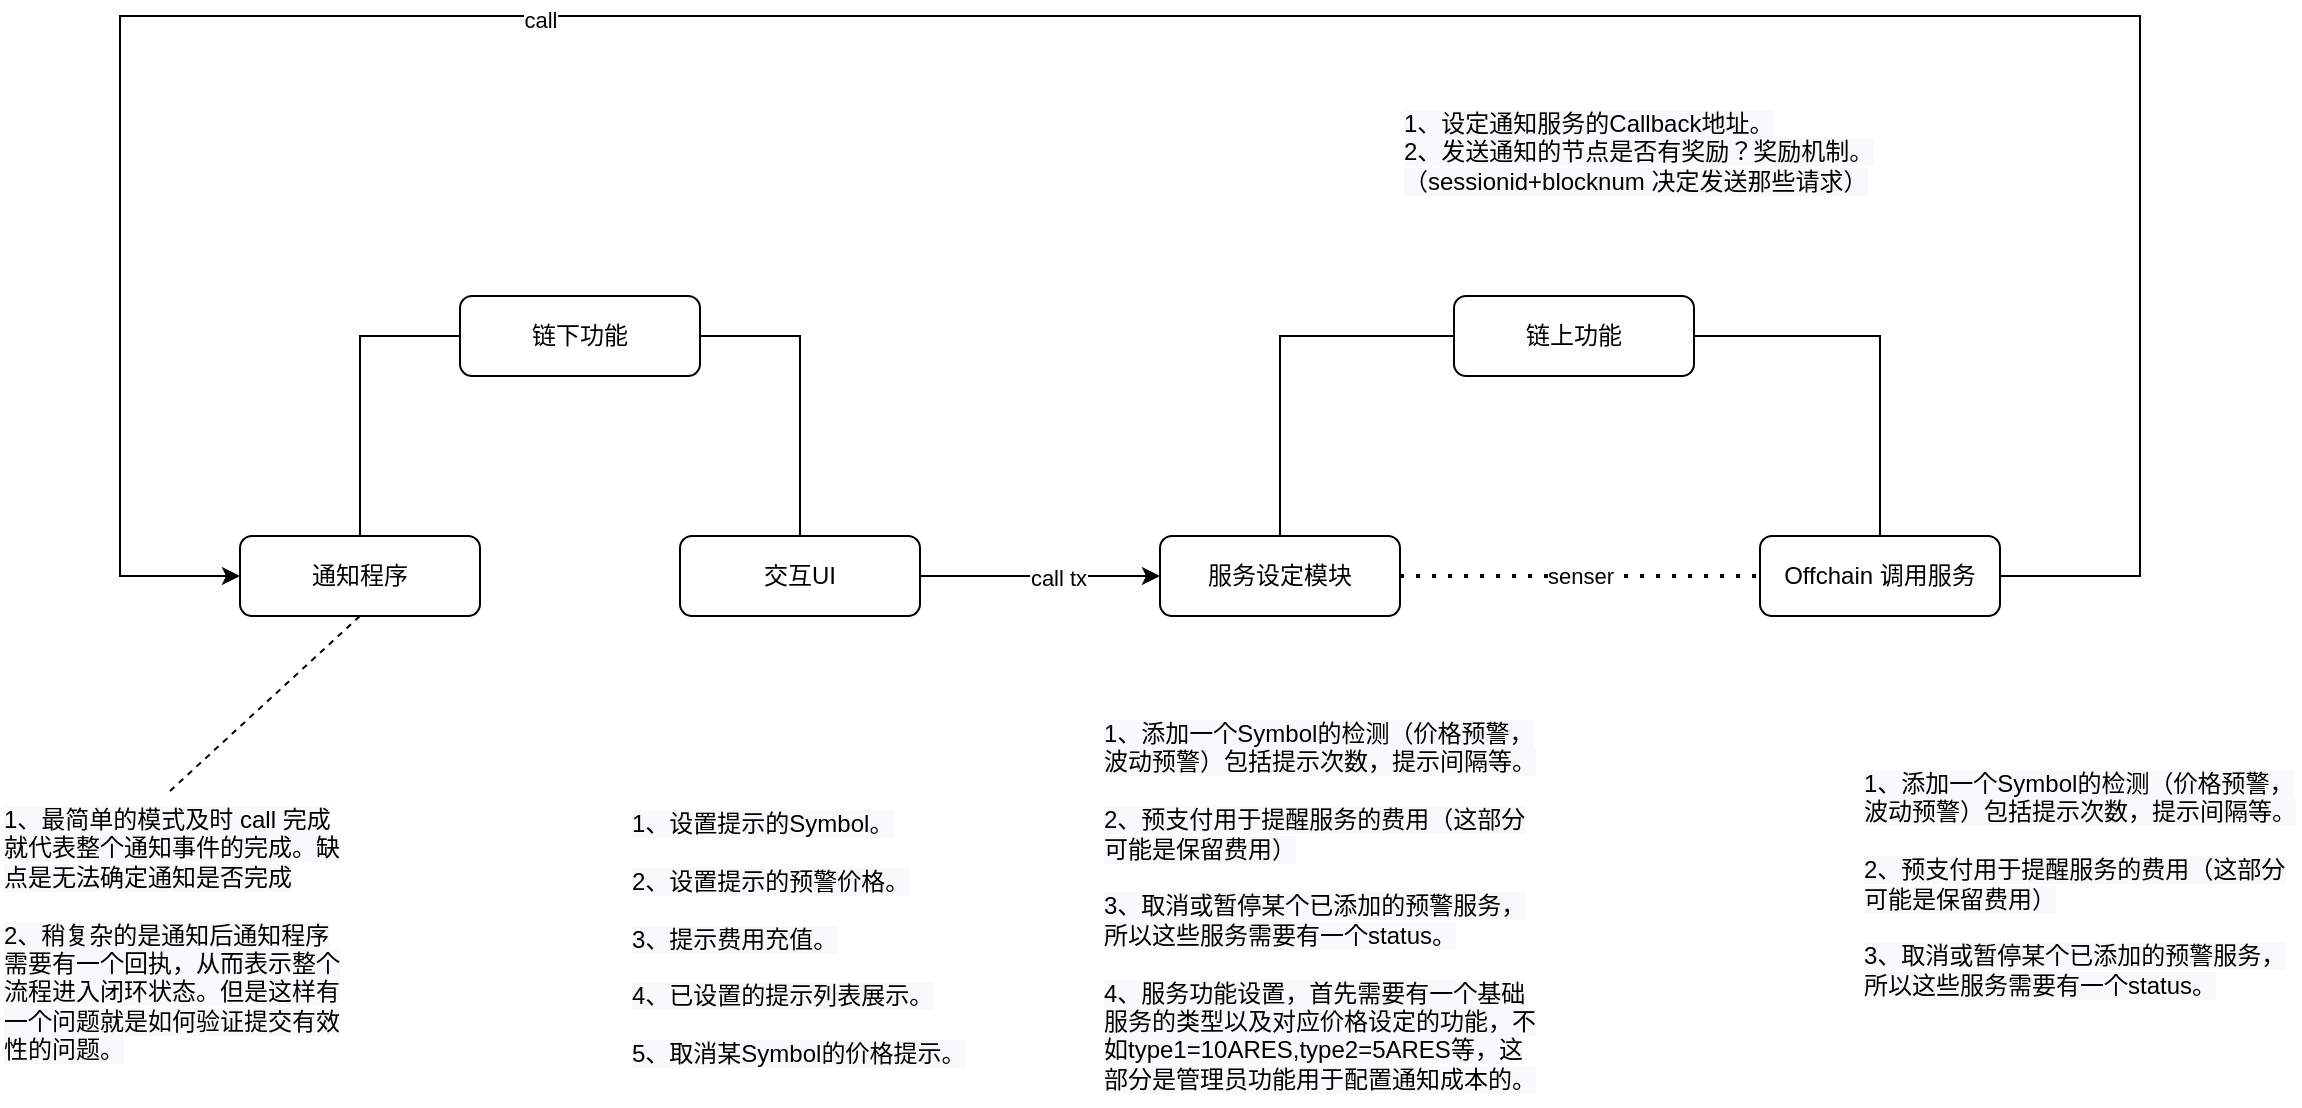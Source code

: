 <mxfile version="20.5.1" type="github" pages="2">
  <diagram id="C5RBs43oDa-KdzZeNtuy" name="功能流程">
    <mxGraphModel dx="1073" dy="712" grid="1" gridSize="10" guides="1" tooltips="1" connect="1" arrows="1" fold="1" page="1" pageScale="1" pageWidth="827" pageHeight="1169" math="0" shadow="0">
      <root>
        <mxCell id="WIyWlLk6GJQsqaUBKTNV-0" />
        <mxCell id="WIyWlLk6GJQsqaUBKTNV-1" parent="WIyWlLk6GJQsqaUBKTNV-0" />
        <mxCell id="1LQJy3dX-HsZBZiR6DC--11" style="edgeStyle=orthogonalEdgeStyle;rounded=0;orthogonalLoop=1;jettySize=auto;html=1;entryX=0.5;entryY=0;entryDx=0;entryDy=0;endArrow=none;endFill=0;" parent="WIyWlLk6GJQsqaUBKTNV-1" source="WIyWlLk6GJQsqaUBKTNV-7" target="1LQJy3dX-HsZBZiR6DC--10" edge="1">
          <mxGeometry relative="1" as="geometry">
            <mxPoint x="780" y="300" as="targetPoint" />
            <Array as="points">
              <mxPoint x="740" y="200" />
            </Array>
          </mxGeometry>
        </mxCell>
        <mxCell id="1LQJy3dX-HsZBZiR6DC--14" style="edgeStyle=orthogonalEdgeStyle;rounded=0;orthogonalLoop=1;jettySize=auto;html=1;entryX=0.5;entryY=0;entryDx=0;entryDy=0;endArrow=none;endFill=0;" parent="WIyWlLk6GJQsqaUBKTNV-1" source="WIyWlLk6GJQsqaUBKTNV-7" target="1LQJy3dX-HsZBZiR6DC--13" edge="1">
          <mxGeometry relative="1" as="geometry">
            <Array as="points">
              <mxPoint x="1040" y="200" />
            </Array>
          </mxGeometry>
        </mxCell>
        <mxCell id="WIyWlLk6GJQsqaUBKTNV-7" value="链上功能" style="rounded=1;whiteSpace=wrap;html=1;fontSize=12;glass=0;strokeWidth=1;shadow=0;" parent="WIyWlLk6GJQsqaUBKTNV-1" vertex="1">
          <mxGeometry x="827" y="180" width="120" height="40" as="geometry" />
        </mxCell>
        <mxCell id="1LQJy3dX-HsZBZiR6DC--4" style="rounded=0;orthogonalLoop=1;jettySize=auto;html=1;entryX=0.5;entryY=0;entryDx=0;entryDy=0;exitX=0;exitY=0.5;exitDx=0;exitDy=0;edgeStyle=orthogonalEdgeStyle;endArrow=none;endFill=0;" parent="WIyWlLk6GJQsqaUBKTNV-1" source="1LQJy3dX-HsZBZiR6DC--0" target="1LQJy3dX-HsZBZiR6DC--2" edge="1">
          <mxGeometry relative="1" as="geometry" />
        </mxCell>
        <mxCell id="1LQJy3dX-HsZBZiR6DC--5" style="rounded=0;orthogonalLoop=1;jettySize=auto;html=1;exitX=1;exitY=0.5;exitDx=0;exitDy=0;entryX=0.5;entryY=0;entryDx=0;entryDy=0;edgeStyle=orthogonalEdgeStyle;endArrow=none;endFill=0;" parent="WIyWlLk6GJQsqaUBKTNV-1" source="1LQJy3dX-HsZBZiR6DC--0" target="1LQJy3dX-HsZBZiR6DC--3" edge="1">
          <mxGeometry relative="1" as="geometry" />
        </mxCell>
        <mxCell id="1LQJy3dX-HsZBZiR6DC--0" value="链下功能" style="rounded=1;whiteSpace=wrap;html=1;fontSize=12;glass=0;strokeWidth=1;shadow=0;" parent="WIyWlLk6GJQsqaUBKTNV-1" vertex="1">
          <mxGeometry x="330" y="180" width="120" height="40" as="geometry" />
        </mxCell>
        <mxCell id="1LQJy3dX-HsZBZiR6DC--1" value="&lt;span style=&quot;color: rgb(0, 0, 0); font-family: Helvetica; font-size: 12px; font-style: normal; font-variant-ligatures: normal; font-variant-caps: normal; font-weight: 400; letter-spacing: normal; orphans: 2; text-align: center; text-indent: 0px; text-transform: none; widows: 2; word-spacing: 0px; -webkit-text-stroke-width: 0px; background-color: rgb(248, 249, 250); text-decoration-thickness: initial; text-decoration-style: initial; text-decoration-color: initial; float: none; display: inline !important;&quot;&gt;1、设置提示的Symbol。&lt;br&gt;&lt;br&gt;2、设置提示的预警价格。&lt;br&gt;&lt;br&gt;3、提示费用充值。&lt;br&gt;&lt;br&gt;4、已设置的提示列表展示。&lt;br&gt;&lt;br&gt;5、取消某Symbol的价格提示。&lt;br&gt;&lt;/span&gt;" style="text;whiteSpace=wrap;html=1;" parent="WIyWlLk6GJQsqaUBKTNV-1" vertex="1">
          <mxGeometry x="414" y="430" width="186" height="155" as="geometry" />
        </mxCell>
        <mxCell id="1LQJy3dX-HsZBZiR6DC--2" value="通知程序" style="rounded=1;whiteSpace=wrap;html=1;fontSize=12;glass=0;strokeWidth=1;shadow=0;" parent="WIyWlLk6GJQsqaUBKTNV-1" vertex="1">
          <mxGeometry x="220" y="300" width="120" height="40" as="geometry" />
        </mxCell>
        <mxCell id="1LQJy3dX-HsZBZiR6DC--12" style="edgeStyle=orthogonalEdgeStyle;rounded=0;orthogonalLoop=1;jettySize=auto;html=1;entryX=0;entryY=0.5;entryDx=0;entryDy=0;" parent="WIyWlLk6GJQsqaUBKTNV-1" source="1LQJy3dX-HsZBZiR6DC--3" target="1LQJy3dX-HsZBZiR6DC--10" edge="1">
          <mxGeometry relative="1" as="geometry" />
        </mxCell>
        <mxCell id="e-klPBfLYcVCoZlLpAP0-0" value="call tx" style="edgeLabel;html=1;align=center;verticalAlign=middle;resizable=0;points=[];" parent="1LQJy3dX-HsZBZiR6DC--12" vertex="1" connectable="0">
          <mxGeometry x="0.15" y="-1" relative="1" as="geometry">
            <mxPoint as="offset" />
          </mxGeometry>
        </mxCell>
        <mxCell id="1LQJy3dX-HsZBZiR6DC--3" value="交互UI" style="rounded=1;whiteSpace=wrap;html=1;fontSize=12;glass=0;strokeWidth=1;shadow=0;" parent="WIyWlLk6GJQsqaUBKTNV-1" vertex="1">
          <mxGeometry x="440" y="300" width="120" height="40" as="geometry" />
        </mxCell>
        <mxCell id="1LQJy3dX-HsZBZiR6DC--7" value="&lt;span style=&quot;color: rgb(0, 0, 0); font-family: Helvetica; font-size: 12px; font-style: normal; font-variant-ligatures: normal; font-variant-caps: normal; font-weight: 400; letter-spacing: normal; orphans: 2; text-align: center; text-indent: 0px; text-transform: none; widows: 2; word-spacing: 0px; -webkit-text-stroke-width: 0px; background-color: rgb(248, 249, 250); text-decoration-thickness: initial; text-decoration-style: initial; text-decoration-color: initial; float: none; display: inline !important;&quot;&gt;1、最简单的模式及时 call 完成就代表整个通知事件的完成。缺点是无法确定通知是否完成&lt;br&gt;&lt;br&gt;2、稍复杂的是通知后通知程序需要有一个回执，从而表示整个流程进入闭环状态。但是这样有一个问题就是如何验证提交有效性的问题。&lt;br&gt;&lt;/span&gt;" style="text;whiteSpace=wrap;html=1;" parent="WIyWlLk6GJQsqaUBKTNV-1" vertex="1">
          <mxGeometry x="100" y="427.5" width="170" height="70" as="geometry" />
        </mxCell>
        <mxCell id="1LQJy3dX-HsZBZiR6DC--10" value="服务设定模块" style="rounded=1;whiteSpace=wrap;html=1;fontSize=12;glass=0;strokeWidth=1;shadow=0;" parent="WIyWlLk6GJQsqaUBKTNV-1" vertex="1">
          <mxGeometry x="680" y="300" width="120" height="40" as="geometry" />
        </mxCell>
        <mxCell id="1LQJy3dX-HsZBZiR6DC--17" style="edgeStyle=orthogonalEdgeStyle;rounded=0;orthogonalLoop=1;jettySize=auto;html=1;entryX=0;entryY=0.5;entryDx=0;entryDy=0;" parent="WIyWlLk6GJQsqaUBKTNV-1" source="1LQJy3dX-HsZBZiR6DC--13" target="1LQJy3dX-HsZBZiR6DC--2" edge="1">
          <mxGeometry relative="1" as="geometry">
            <Array as="points">
              <mxPoint x="1170" y="320" />
              <mxPoint x="1170" y="40" />
              <mxPoint x="160" y="40" />
              <mxPoint x="160" y="320" />
            </Array>
          </mxGeometry>
        </mxCell>
        <mxCell id="ThxVFjcqhPMT6P87fLsL-0" value="call" style="edgeLabel;html=1;align=center;verticalAlign=middle;resizable=0;points=[];" vertex="1" connectable="0" parent="1LQJy3dX-HsZBZiR6DC--17">
          <mxGeometry x="0.353" y="2" relative="1" as="geometry">
            <mxPoint as="offset" />
          </mxGeometry>
        </mxCell>
        <mxCell id="1LQJy3dX-HsZBZiR6DC--13" value="Offchain 调用服务" style="rounded=1;whiteSpace=wrap;html=1;fontSize=12;glass=0;strokeWidth=1;shadow=0;" parent="WIyWlLk6GJQsqaUBKTNV-1" vertex="1">
          <mxGeometry x="980" y="300" width="120" height="40" as="geometry" />
        </mxCell>
        <mxCell id="1LQJy3dX-HsZBZiR6DC--15" value="&lt;span style=&quot;color: rgb(0, 0, 0); font-family: Helvetica; font-size: 12px; font-style: normal; font-variant-ligatures: normal; font-variant-caps: normal; font-weight: 400; letter-spacing: normal; orphans: 2; text-align: center; text-indent: 0px; text-transform: none; widows: 2; word-spacing: 0px; -webkit-text-stroke-width: 0px; background-color: rgb(248, 249, 250); text-decoration-thickness: initial; text-decoration-style: initial; text-decoration-color: initial; float: none; display: inline !important;&quot;&gt;1、设定通知服务的Callback地址。&lt;br&gt;2、发送通知的节点是否有奖励？奖励机制。（sessionid+blocknum 决定发送那些请求）&lt;br&gt;&lt;/span&gt;" style="text;whiteSpace=wrap;html=1;" parent="WIyWlLk6GJQsqaUBKTNV-1" vertex="1">
          <mxGeometry x="800" y="80" width="280" height="30" as="geometry" />
        </mxCell>
        <mxCell id="e-klPBfLYcVCoZlLpAP0-2" value="senser" style="endArrow=none;dashed=1;html=1;dashPattern=1 3;strokeWidth=2;rounded=0;entryX=0;entryY=0.5;entryDx=0;entryDy=0;exitX=1;exitY=0.5;exitDx=0;exitDy=0;" parent="WIyWlLk6GJQsqaUBKTNV-1" source="1LQJy3dX-HsZBZiR6DC--10" target="1LQJy3dX-HsZBZiR6DC--13" edge="1">
          <mxGeometry width="50" height="50" relative="1" as="geometry">
            <mxPoint x="840" y="320" as="sourcePoint" />
            <mxPoint x="910" y="310" as="targetPoint" />
          </mxGeometry>
        </mxCell>
        <mxCell id="ThxVFjcqhPMT6P87fLsL-2" value="" style="endArrow=none;dashed=1;html=1;rounded=0;entryX=0.5;entryY=1;entryDx=0;entryDy=0;exitX=0.5;exitY=0;exitDx=0;exitDy=0;" edge="1" parent="WIyWlLk6GJQsqaUBKTNV-1" source="1LQJy3dX-HsZBZiR6DC--7" target="1LQJy3dX-HsZBZiR6DC--2">
          <mxGeometry width="50" height="50" relative="1" as="geometry">
            <mxPoint x="260" y="460" as="sourcePoint" />
            <mxPoint x="310" y="390" as="targetPoint" />
          </mxGeometry>
        </mxCell>
        <mxCell id="uzDhdyEQsiaP1lvy8jcc-0" value="&lt;span style=&quot;color: rgb(0, 0, 0); font-family: Helvetica; font-size: 12px; font-style: normal; font-variant-ligatures: normal; font-variant-caps: normal; font-weight: 400; letter-spacing: normal; orphans: 2; text-align: center; text-indent: 0px; text-transform: none; widows: 2; word-spacing: 0px; -webkit-text-stroke-width: 0px; background-color: rgb(248, 249, 250); text-decoration-thickness: initial; text-decoration-style: initial; text-decoration-color: initial; float: none; display: inline !important;&quot;&gt;1、添加一个Symbol的检测（价格预警，波动预警）包括提示次数，提示间隔等。&lt;br&gt;&lt;br&gt;2、预支付用于提醒服务的费用（这部分可能是保留费用）&lt;br&gt;&lt;br&gt;3、取消或暂停某个已添加的预警服务，所以这些服务需要有一个status。&lt;br&gt;&lt;br&gt;4、服务功能设置，首先需要有一个基础服务的类型以及对应价格设定的功能，不如type1=10ARES,type2=5ARES等，这部分是管理员功能用于配置通知成本的。&lt;br&gt;&lt;/span&gt;" style="text;whiteSpace=wrap;html=1;" vertex="1" parent="WIyWlLk6GJQsqaUBKTNV-1">
          <mxGeometry x="650" y="385" width="220" height="195" as="geometry" />
        </mxCell>
        <mxCell id="uzDhdyEQsiaP1lvy8jcc-1" value="&lt;span style=&quot;color: rgb(0, 0, 0); font-family: Helvetica; font-size: 12px; font-style: normal; font-variant-ligatures: normal; font-variant-caps: normal; font-weight: 400; letter-spacing: normal; orphans: 2; text-align: center; text-indent: 0px; text-transform: none; widows: 2; word-spacing: 0px; -webkit-text-stroke-width: 0px; background-color: rgb(248, 249, 250); text-decoration-thickness: initial; text-decoration-style: initial; text-decoration-color: initial; float: none; display: inline !important;&quot;&gt;1、添加一个Symbol的检测（价格预警，波动预警）包括提示次数，提示间隔等。&lt;br&gt;&lt;br&gt;2、预支付用于提醒服务的费用（这部分可能是保留费用）&lt;br&gt;&lt;br&gt;3、取消或暂停某个已添加的预警服务，所以这些服务需要有一个status。&lt;br&gt;&lt;/span&gt;" style="text;whiteSpace=wrap;html=1;" vertex="1" parent="WIyWlLk6GJQsqaUBKTNV-1">
          <mxGeometry x="1030" y="410" width="220" height="135" as="geometry" />
        </mxCell>
      </root>
    </mxGraphModel>
  </diagram>
  <diagram id="-mODm4do_svNWM4j6q6F" name="扫快程序算法">
    <mxGraphModel dx="1073" dy="712" grid="1" gridSize="10" guides="1" tooltips="1" connect="1" arrows="1" fold="1" page="1" pageScale="1" pageWidth="827" pageHeight="1169" math="0" shadow="0">
      <root>
        <mxCell id="0" />
        <mxCell id="1" parent="0" />
        <mxCell id="Dikudca8PNc4jADNO9I8-1" value="Node1&lt;br&gt;session=0" style="rounded=0;whiteSpace=wrap;html=1;" parent="1" vertex="1">
          <mxGeometry x="40" y="435.25" width="80" height="40" as="geometry" />
        </mxCell>
        <mxCell id="Dikudca8PNc4jADNO9I8-2" value="Node1&lt;br&gt;session=1" style="rounded=0;whiteSpace=wrap;html=1;" parent="1" vertex="1">
          <mxGeometry x="40" y="485.25" width="80" height="40" as="geometry" />
        </mxCell>
        <mxCell id="Dikudca8PNc4jADNO9I8-3" value="Node1&lt;br&gt;session=2" style="rounded=0;whiteSpace=wrap;html=1;" parent="1" vertex="1">
          <mxGeometry x="40" y="535.25" width="80" height="40" as="geometry" />
        </mxCell>
        <mxCell id="Dikudca8PNc4jADNO9I8-4" value="Node1&lt;br&gt;session=3" style="rounded=0;whiteSpace=wrap;html=1;" parent="1" vertex="1">
          <mxGeometry x="40" y="585.25" width="80" height="40" as="geometry" />
        </mxCell>
        <mxCell id="Dikudca8PNc4jADNO9I8-5" value="block=1&lt;br&gt;mission=10&lt;br&gt;10/4+1=3 [expand 0,1,2]" style="shape=parallelogram;perimeter=parallelogramPerimeter;whiteSpace=wrap;html=1;fixedSize=1;" parent="1" vertex="1">
          <mxGeometry x="250" y="280" width="170" height="50" as="geometry" />
        </mxCell>
        <mxCell id="Dikudca8PNc4jADNO9I8-6" value="0" style="ellipse;whiteSpace=wrap;html=1;aspect=fixed;" parent="1" vertex="1">
          <mxGeometry x="303.75" y="370" width="32.5" height="32.5" as="geometry" />
        </mxCell>
        <mxCell id="Dikudca8PNc4jADNO9I8-7" value="" style="endArrow=none;dashed=1;html=1;dashPattern=1 3;strokeWidth=2;rounded=0;exitX=1;exitY=0.5;exitDx=0;exitDy=0;entryX=0;entryY=0.5;entryDx=0;entryDy=0;" parent="1" source="Dikudca8PNc4jADNO9I8-1" target="Dikudca8PNc4jADNO9I8-9" edge="1">
          <mxGeometry width="50" height="50" relative="1" as="geometry">
            <mxPoint x="160" y="396.25" as="sourcePoint" />
            <mxPoint x="230" y="396.25" as="targetPoint" />
          </mxGeometry>
        </mxCell>
        <mxCell id="Dikudca8PNc4jADNO9I8-8" value="(s0+b1+(e0*4))%10=1" style="edgeLabel;html=1;align=center;verticalAlign=middle;resizable=0;points=[];" parent="Dikudca8PNc4jADNO9I8-7" vertex="1" connectable="0">
          <mxGeometry x="-0.077" y="-1" relative="1" as="geometry">
            <mxPoint as="offset" />
          </mxGeometry>
        </mxCell>
        <mxCell id="Dikudca8PNc4jADNO9I8-9" value="1" style="ellipse;whiteSpace=wrap;html=1;aspect=fixed;" parent="1" vertex="1">
          <mxGeometry x="303.75" y="406.25" width="32.5" height="32.5" as="geometry" />
        </mxCell>
        <mxCell id="Dikudca8PNc4jADNO9I8-10" value="2" style="ellipse;whiteSpace=wrap;html=1;aspect=fixed;" parent="1" vertex="1">
          <mxGeometry x="303.75" y="438.75" width="32.5" height="32.5" as="geometry" />
        </mxCell>
        <mxCell id="Dikudca8PNc4jADNO9I8-11" value="3" style="ellipse;whiteSpace=wrap;html=1;aspect=fixed;" parent="1" vertex="1">
          <mxGeometry x="303.75" y="471.25" width="32.5" height="32.5" as="geometry" />
        </mxCell>
        <mxCell id="Dikudca8PNc4jADNO9I8-12" value="4" style="ellipse;whiteSpace=wrap;html=1;aspect=fixed;" parent="1" vertex="1">
          <mxGeometry x="303.75" y="503.75" width="32.5" height="32.5" as="geometry" />
        </mxCell>
        <mxCell id="Dikudca8PNc4jADNO9I8-13" value="5" style="ellipse;whiteSpace=wrap;html=1;aspect=fixed;" parent="1" vertex="1">
          <mxGeometry x="303.75" y="536.25" width="32.5" height="32.5" as="geometry" />
        </mxCell>
        <mxCell id="Dikudca8PNc4jADNO9I8-14" value="6" style="ellipse;whiteSpace=wrap;html=1;aspect=fixed;" parent="1" vertex="1">
          <mxGeometry x="303.75" y="568.75" width="32.5" height="32.5" as="geometry" />
        </mxCell>
        <mxCell id="Dikudca8PNc4jADNO9I8-15" value="7" style="ellipse;whiteSpace=wrap;html=1;aspect=fixed;" parent="1" vertex="1">
          <mxGeometry x="303.75" y="606.25" width="32.5" height="32.5" as="geometry" />
        </mxCell>
        <mxCell id="Dikudca8PNc4jADNO9I8-16" value="8" style="ellipse;whiteSpace=wrap;html=1;aspect=fixed;" parent="1" vertex="1">
          <mxGeometry x="303.75" y="638.75" width="32.5" height="32.5" as="geometry" />
        </mxCell>
        <mxCell id="Dikudca8PNc4jADNO9I8-17" value="9" style="ellipse;whiteSpace=wrap;html=1;aspect=fixed;" parent="1" vertex="1">
          <mxGeometry x="303.75" y="671.25" width="32.5" height="32.5" as="geometry" />
        </mxCell>
        <mxCell id="Dikudca8PNc4jADNO9I8-18" value="" style="endArrow=none;dashed=1;html=1;dashPattern=1 3;strokeWidth=2;rounded=0;exitX=1;exitY=0.5;exitDx=0;exitDy=0;entryX=0;entryY=0.5;entryDx=0;entryDy=0;" parent="1" source="Dikudca8PNc4jADNO9I8-2" target="Dikudca8PNc4jADNO9I8-10" edge="1">
          <mxGeometry width="50" height="50" relative="1" as="geometry">
            <mxPoint x="138.13" y="466.25" as="sourcePoint" />
            <mxPoint x="321.88" y="466.25" as="targetPoint" />
          </mxGeometry>
        </mxCell>
        <mxCell id="Dikudca8PNc4jADNO9I8-19" value="" style="endArrow=none;dashed=1;html=1;dashPattern=1 3;strokeWidth=2;rounded=0;exitX=1;exitY=0.5;exitDx=0;exitDy=0;entryX=0;entryY=0.5;entryDx=0;entryDy=0;" parent="1" source="Dikudca8PNc4jADNO9I8-3" target="Dikudca8PNc4jADNO9I8-11" edge="1">
          <mxGeometry width="50" height="50" relative="1" as="geometry">
            <mxPoint x="130" y="505" as="sourcePoint" />
            <mxPoint x="313.75" y="465" as="targetPoint" />
          </mxGeometry>
        </mxCell>
        <mxCell id="Dikudca8PNc4jADNO9I8-20" value="" style="endArrow=none;dashed=1;html=1;dashPattern=1 3;strokeWidth=2;rounded=0;exitX=1;exitY=0.5;exitDx=0;exitDy=0;entryX=0;entryY=0.5;entryDx=0;entryDy=0;" parent="1" source="Dikudca8PNc4jADNO9I8-4" target="Dikudca8PNc4jADNO9I8-12" edge="1">
          <mxGeometry width="50" height="50" relative="1" as="geometry">
            <mxPoint x="130" y="555" as="sourcePoint" />
            <mxPoint x="313.75" y="497.5" as="targetPoint" />
          </mxGeometry>
        </mxCell>
        <mxCell id="Dikudca8PNc4jADNO9I8-21" value="" style="endArrow=none;dashed=1;html=1;dashPattern=1 3;strokeWidth=2;rounded=0;exitX=1;exitY=0.5;exitDx=0;exitDy=0;entryX=0;entryY=0.5;entryDx=0;entryDy=0;" parent="1" source="Dikudca8PNc4jADNO9I8-1" target="Dikudca8PNc4jADNO9I8-13" edge="1">
          <mxGeometry width="50" height="50" relative="1" as="geometry">
            <mxPoint x="420" y="508" as="sourcePoint" />
            <mxPoint x="603.75" y="475.25" as="targetPoint" />
          </mxGeometry>
        </mxCell>
        <mxCell id="Dikudca8PNc4jADNO9I8-22" value="(s0+b1+(e1*4))%10=5" style="edgeLabel;html=1;align=center;verticalAlign=middle;resizable=0;points=[];" parent="Dikudca8PNc4jADNO9I8-21" vertex="1" connectable="0">
          <mxGeometry x="-0.077" y="-1" relative="1" as="geometry">
            <mxPoint as="offset" />
          </mxGeometry>
        </mxCell>
        <mxCell id="Dikudca8PNc4jADNO9I8-23" value="" style="endArrow=none;dashed=1;html=1;dashPattern=1 3;strokeWidth=2;rounded=0;exitX=1;exitY=0.5;exitDx=0;exitDy=0;entryX=-0.115;entryY=0.277;entryDx=0;entryDy=0;entryPerimeter=0;" parent="1" source="Dikudca8PNc4jADNO9I8-1" target="Dikudca8PNc4jADNO9I8-17" edge="1">
          <mxGeometry width="50" height="50" relative="1" as="geometry">
            <mxPoint x="130" y="465.25" as="sourcePoint" />
            <mxPoint x="270" y="676.25" as="targetPoint" />
          </mxGeometry>
        </mxCell>
        <mxCell id="Dikudca8PNc4jADNO9I8-24" value="(s0+b1+(e2*4))%10=9" style="edgeLabel;html=1;align=center;verticalAlign=middle;resizable=0;points=[];" parent="Dikudca8PNc4jADNO9I8-23" vertex="1" connectable="0">
          <mxGeometry x="-0.077" y="-1" relative="1" as="geometry">
            <mxPoint as="offset" />
          </mxGeometry>
        </mxCell>
        <mxCell id="Dikudca8PNc4jADNO9I8-25" value="" style="endArrow=none;dashed=1;html=1;dashPattern=1 3;strokeWidth=2;rounded=0;exitX=1;exitY=0.5;exitDx=0;exitDy=0;entryX=0;entryY=0.5;entryDx=0;entryDy=0;" parent="1" source="Dikudca8PNc4jADNO9I8-2" target="Dikudca8PNc4jADNO9I8-14" edge="1">
          <mxGeometry width="50" height="50" relative="1" as="geometry">
            <mxPoint x="130" y="515.25" as="sourcePoint" />
            <mxPoint x="313.75" y="465" as="targetPoint" />
          </mxGeometry>
        </mxCell>
        <mxCell id="Dikudca8PNc4jADNO9I8-26" value="" style="endArrow=none;dashed=1;html=1;dashPattern=1 3;strokeWidth=2;rounded=0;exitX=1;exitY=0.5;exitDx=0;exitDy=0;entryX=0;entryY=0.5;entryDx=0;entryDy=0;" parent="1" source="Dikudca8PNc4jADNO9I8-2" target="Dikudca8PNc4jADNO9I8-6" edge="1">
          <mxGeometry width="50" height="50" relative="1" as="geometry">
            <mxPoint x="140" y="536.25" as="sourcePoint" />
            <mxPoint x="300" y="726.25" as="targetPoint" />
          </mxGeometry>
        </mxCell>
        <mxCell id="Dikudca8PNc4jADNO9I8-27" value="block=2&lt;br&gt;mission=10&lt;br&gt;10/4+1=3 [expand 0,1,2]" style="shape=parallelogram;perimeter=parallelogramPerimeter;whiteSpace=wrap;html=1;fixedSize=1;" parent="1" vertex="1">
          <mxGeometry x="675" y="280" width="170" height="50" as="geometry" />
        </mxCell>
        <mxCell id="Dikudca8PNc4jADNO9I8-28" value="Node1&lt;br&gt;session=0" style="rounded=0;whiteSpace=wrap;html=1;" parent="1" vertex="1">
          <mxGeometry x="480" y="435.25" width="80" height="40" as="geometry" />
        </mxCell>
        <mxCell id="Dikudca8PNc4jADNO9I8-29" value="Node1&lt;br&gt;session=1" style="rounded=0;whiteSpace=wrap;html=1;" parent="1" vertex="1">
          <mxGeometry x="480" y="485.25" width="80" height="40" as="geometry" />
        </mxCell>
        <mxCell id="Dikudca8PNc4jADNO9I8-30" value="Node1&lt;br&gt;session=2" style="rounded=0;whiteSpace=wrap;html=1;" parent="1" vertex="1">
          <mxGeometry x="480" y="535.25" width="80" height="40" as="geometry" />
        </mxCell>
        <mxCell id="Dikudca8PNc4jADNO9I8-31" value="Node1&lt;br&gt;session=3" style="rounded=0;whiteSpace=wrap;html=1;" parent="1" vertex="1">
          <mxGeometry x="480" y="585.25" width="80" height="40" as="geometry" />
        </mxCell>
        <mxCell id="Dikudca8PNc4jADNO9I8-32" value="0" style="ellipse;whiteSpace=wrap;html=1;aspect=fixed;" parent="1" vertex="1">
          <mxGeometry x="743.75" y="370" width="32.5" height="32.5" as="geometry" />
        </mxCell>
        <mxCell id="Dikudca8PNc4jADNO9I8-33" value="" style="endArrow=none;dashed=1;html=1;dashPattern=1 3;strokeWidth=2;rounded=0;exitX=1;exitY=0.5;exitDx=0;exitDy=0;entryX=0;entryY=0.5;entryDx=0;entryDy=0;" parent="1" source="Dikudca8PNc4jADNO9I8-28" target="Dikudca8PNc4jADNO9I8-36" edge="1">
          <mxGeometry width="50" height="50" relative="1" as="geometry">
            <mxPoint x="600" y="396.25" as="sourcePoint" />
            <mxPoint x="670" y="396.25" as="targetPoint" />
          </mxGeometry>
        </mxCell>
        <mxCell id="Dikudca8PNc4jADNO9I8-34" value="(s0+b2+(e0*4))%10=1" style="edgeLabel;html=1;align=center;verticalAlign=middle;resizable=0;points=[];" parent="Dikudca8PNc4jADNO9I8-33" vertex="1" connectable="0">
          <mxGeometry x="-0.077" y="-1" relative="1" as="geometry">
            <mxPoint as="offset" />
          </mxGeometry>
        </mxCell>
        <mxCell id="Dikudca8PNc4jADNO9I8-35" value="1" style="ellipse;whiteSpace=wrap;html=1;aspect=fixed;" parent="1" vertex="1">
          <mxGeometry x="743.75" y="406.25" width="32.5" height="32.5" as="geometry" />
        </mxCell>
        <mxCell id="Dikudca8PNc4jADNO9I8-36" value="2" style="ellipse;whiteSpace=wrap;html=1;aspect=fixed;" parent="1" vertex="1">
          <mxGeometry x="743.75" y="438.75" width="32.5" height="32.5" as="geometry" />
        </mxCell>
        <mxCell id="Dikudca8PNc4jADNO9I8-37" value="3" style="ellipse;whiteSpace=wrap;html=1;aspect=fixed;" parent="1" vertex="1">
          <mxGeometry x="743.75" y="471.25" width="32.5" height="32.5" as="geometry" />
        </mxCell>
        <mxCell id="Dikudca8PNc4jADNO9I8-38" value="4" style="ellipse;whiteSpace=wrap;html=1;aspect=fixed;" parent="1" vertex="1">
          <mxGeometry x="743.75" y="503.75" width="32.5" height="32.5" as="geometry" />
        </mxCell>
        <mxCell id="Dikudca8PNc4jADNO9I8-39" value="5" style="ellipse;whiteSpace=wrap;html=1;aspect=fixed;" parent="1" vertex="1">
          <mxGeometry x="743.75" y="536.25" width="32.5" height="32.5" as="geometry" />
        </mxCell>
        <mxCell id="Dikudca8PNc4jADNO9I8-40" value="6" style="ellipse;whiteSpace=wrap;html=1;aspect=fixed;" parent="1" vertex="1">
          <mxGeometry x="743.75" y="568.75" width="32.5" height="32.5" as="geometry" />
        </mxCell>
        <mxCell id="Dikudca8PNc4jADNO9I8-41" value="7" style="ellipse;whiteSpace=wrap;html=1;aspect=fixed;" parent="1" vertex="1">
          <mxGeometry x="743.75" y="606.25" width="32.5" height="32.5" as="geometry" />
        </mxCell>
        <mxCell id="Dikudca8PNc4jADNO9I8-42" value="8" style="ellipse;whiteSpace=wrap;html=1;aspect=fixed;" parent="1" vertex="1">
          <mxGeometry x="743.75" y="638.75" width="32.5" height="32.5" as="geometry" />
        </mxCell>
        <mxCell id="Dikudca8PNc4jADNO9I8-43" value="9" style="ellipse;whiteSpace=wrap;html=1;aspect=fixed;" parent="1" vertex="1">
          <mxGeometry x="743.75" y="671.25" width="32.5" height="32.5" as="geometry" />
        </mxCell>
        <mxCell id="Dikudca8PNc4jADNO9I8-44" value="" style="endArrow=none;dashed=1;html=1;dashPattern=1 3;strokeWidth=2;rounded=0;exitX=1;exitY=0.5;exitDx=0;exitDy=0;entryX=0;entryY=0.5;entryDx=0;entryDy=0;" parent="1" source="Dikudca8PNc4jADNO9I8-28" target="Dikudca8PNc4jADNO9I8-40" edge="1">
          <mxGeometry width="50" height="50" relative="1" as="geometry">
            <mxPoint x="860" y="508" as="sourcePoint" />
            <mxPoint x="1043.75" y="475.25" as="targetPoint" />
          </mxGeometry>
        </mxCell>
        <mxCell id="Dikudca8PNc4jADNO9I8-45" value="(s0+b2+(e1*4))%10=5" style="edgeLabel;html=1;align=center;verticalAlign=middle;resizable=0;points=[];" parent="Dikudca8PNc4jADNO9I8-44" vertex="1" connectable="0">
          <mxGeometry x="-0.077" y="-1" relative="1" as="geometry">
            <mxPoint as="offset" />
          </mxGeometry>
        </mxCell>
        <mxCell id="Dikudca8PNc4jADNO9I8-46" value="" style="endArrow=none;dashed=1;html=1;dashPattern=1 3;strokeWidth=2;rounded=0;exitX=1;exitY=0.5;exitDx=0;exitDy=0;entryX=0;entryY=0.5;entryDx=0;entryDy=0;" parent="1" source="Dikudca8PNc4jADNO9I8-28" target="Dikudca8PNc4jADNO9I8-32" edge="1">
          <mxGeometry width="50" height="50" relative="1" as="geometry">
            <mxPoint x="570" y="465.25" as="sourcePoint" />
            <mxPoint x="710" y="676.25" as="targetPoint" />
          </mxGeometry>
        </mxCell>
        <mxCell id="Dikudca8PNc4jADNO9I8-47" value="(s0+b2+(e2*4))%10=9" style="edgeLabel;html=1;align=center;verticalAlign=middle;resizable=0;points=[];" parent="Dikudca8PNc4jADNO9I8-46" vertex="1" connectable="0">
          <mxGeometry x="-0.077" y="-1" relative="1" as="geometry">
            <mxPoint as="offset" />
          </mxGeometry>
        </mxCell>
        <mxCell id="Dikudca8PNc4jADNO9I8-48" value="block=2&lt;br&gt;mission=10&lt;br&gt;10/4+1=3 [expand 0,1,2]" style="shape=parallelogram;perimeter=parallelogramPerimeter;whiteSpace=wrap;html=1;fixedSize=1;" parent="1" vertex="1">
          <mxGeometry x="1185" y="280" width="170" height="50" as="geometry" />
        </mxCell>
        <mxCell id="Dikudca8PNc4jADNO9I8-49" value="Node1&lt;br&gt;session=0" style="rounded=0;whiteSpace=wrap;html=1;" parent="1" vertex="1">
          <mxGeometry x="990" y="435.25" width="80" height="40" as="geometry" />
        </mxCell>
        <mxCell id="Dikudca8PNc4jADNO9I8-50" value="Node1&lt;br&gt;session=1" style="rounded=0;whiteSpace=wrap;html=1;" parent="1" vertex="1">
          <mxGeometry x="990" y="485.25" width="80" height="40" as="geometry" />
        </mxCell>
        <mxCell id="Dikudca8PNc4jADNO9I8-51" value="Node1&lt;br&gt;session=2" style="rounded=0;whiteSpace=wrap;html=1;" parent="1" vertex="1">
          <mxGeometry x="990" y="535.25" width="80" height="40" as="geometry" />
        </mxCell>
        <mxCell id="Dikudca8PNc4jADNO9I8-52" value="Node1&lt;br&gt;session=3" style="rounded=0;whiteSpace=wrap;html=1;" parent="1" vertex="1">
          <mxGeometry x="990" y="585.25" width="80" height="40" as="geometry" />
        </mxCell>
        <mxCell id="Dikudca8PNc4jADNO9I8-53" value="0" style="ellipse;whiteSpace=wrap;html=1;aspect=fixed;" parent="1" vertex="1">
          <mxGeometry x="1253.75" y="370" width="32.5" height="32.5" as="geometry" />
        </mxCell>
        <mxCell id="Dikudca8PNc4jADNO9I8-54" value="" style="endArrow=none;dashed=1;html=1;dashPattern=1 3;strokeWidth=2;rounded=0;exitX=1;exitY=0.5;exitDx=0;exitDy=0;entryX=0;entryY=0.5;entryDx=0;entryDy=0;" parent="1" source="Dikudca8PNc4jADNO9I8-49" target="Dikudca8PNc4jADNO9I8-58" edge="1">
          <mxGeometry width="50" height="50" relative="1" as="geometry">
            <mxPoint x="1110" y="396.25" as="sourcePoint" />
            <mxPoint x="1180" y="396.25" as="targetPoint" />
          </mxGeometry>
        </mxCell>
        <mxCell id="Dikudca8PNc4jADNO9I8-55" value="(s0+b3+(e0*4))%10=1" style="edgeLabel;html=1;align=center;verticalAlign=middle;resizable=0;points=[];" parent="Dikudca8PNc4jADNO9I8-54" vertex="1" connectable="0">
          <mxGeometry x="-0.077" y="-1" relative="1" as="geometry">
            <mxPoint as="offset" />
          </mxGeometry>
        </mxCell>
        <mxCell id="Dikudca8PNc4jADNO9I8-56" value="1" style="ellipse;whiteSpace=wrap;html=1;aspect=fixed;" parent="1" vertex="1">
          <mxGeometry x="1253.75" y="406.25" width="32.5" height="32.5" as="geometry" />
        </mxCell>
        <mxCell id="Dikudca8PNc4jADNO9I8-57" value="2" style="ellipse;whiteSpace=wrap;html=1;aspect=fixed;" parent="1" vertex="1">
          <mxGeometry x="1253.75" y="438.75" width="32.5" height="32.5" as="geometry" />
        </mxCell>
        <mxCell id="Dikudca8PNc4jADNO9I8-58" value="3" style="ellipse;whiteSpace=wrap;html=1;aspect=fixed;" parent="1" vertex="1">
          <mxGeometry x="1253.75" y="471.25" width="32.5" height="32.5" as="geometry" />
        </mxCell>
        <mxCell id="Dikudca8PNc4jADNO9I8-59" value="4" style="ellipse;whiteSpace=wrap;html=1;aspect=fixed;" parent="1" vertex="1">
          <mxGeometry x="1253.75" y="503.75" width="32.5" height="32.5" as="geometry" />
        </mxCell>
        <mxCell id="Dikudca8PNc4jADNO9I8-60" value="5" style="ellipse;whiteSpace=wrap;html=1;aspect=fixed;" parent="1" vertex="1">
          <mxGeometry x="1253.75" y="536.25" width="32.5" height="32.5" as="geometry" />
        </mxCell>
        <mxCell id="Dikudca8PNc4jADNO9I8-61" value="6" style="ellipse;whiteSpace=wrap;html=1;aspect=fixed;" parent="1" vertex="1">
          <mxGeometry x="1253.75" y="568.75" width="32.5" height="32.5" as="geometry" />
        </mxCell>
        <mxCell id="Dikudca8PNc4jADNO9I8-62" value="7" style="ellipse;whiteSpace=wrap;html=1;aspect=fixed;" parent="1" vertex="1">
          <mxGeometry x="1253.75" y="606.25" width="32.5" height="32.5" as="geometry" />
        </mxCell>
        <mxCell id="Dikudca8PNc4jADNO9I8-63" value="8" style="ellipse;whiteSpace=wrap;html=1;aspect=fixed;" parent="1" vertex="1">
          <mxGeometry x="1253.75" y="638.75" width="32.5" height="32.5" as="geometry" />
        </mxCell>
        <mxCell id="Dikudca8PNc4jADNO9I8-64" value="9" style="ellipse;whiteSpace=wrap;html=1;aspect=fixed;" parent="1" vertex="1">
          <mxGeometry x="1253.75" y="671.25" width="32.5" height="32.5" as="geometry" />
        </mxCell>
        <mxCell id="Dikudca8PNc4jADNO9I8-65" value="" style="endArrow=none;dashed=1;html=1;dashPattern=1 3;strokeWidth=2;rounded=0;exitX=1;exitY=0.5;exitDx=0;exitDy=0;entryX=0;entryY=0.5;entryDx=0;entryDy=0;" parent="1" source="Dikudca8PNc4jADNO9I8-49" target="Dikudca8PNc4jADNO9I8-62" edge="1">
          <mxGeometry width="50" height="50" relative="1" as="geometry">
            <mxPoint x="1370" y="508" as="sourcePoint" />
            <mxPoint x="1553.75" y="475.25" as="targetPoint" />
          </mxGeometry>
        </mxCell>
        <mxCell id="Dikudca8PNc4jADNO9I8-66" value="(s0+b3+(e1*4))%10=5" style="edgeLabel;html=1;align=center;verticalAlign=middle;resizable=0;points=[];" parent="Dikudca8PNc4jADNO9I8-65" vertex="1" connectable="0">
          <mxGeometry x="-0.077" y="-1" relative="1" as="geometry">
            <mxPoint as="offset" />
          </mxGeometry>
        </mxCell>
        <mxCell id="Dikudca8PNc4jADNO9I8-67" value="" style="endArrow=none;dashed=1;html=1;dashPattern=1 3;strokeWidth=2;rounded=0;exitX=1;exitY=0.5;exitDx=0;exitDy=0;entryX=0;entryY=0.5;entryDx=0;entryDy=0;" parent="1" source="Dikudca8PNc4jADNO9I8-49" target="Dikudca8PNc4jADNO9I8-56" edge="1">
          <mxGeometry width="50" height="50" relative="1" as="geometry">
            <mxPoint x="1080" y="465.25" as="sourcePoint" />
            <mxPoint x="1220" y="676.25" as="targetPoint" />
          </mxGeometry>
        </mxCell>
        <mxCell id="Dikudca8PNc4jADNO9I8-68" value="(s0+b3+(e2*4))%10=9" style="edgeLabel;html=1;align=center;verticalAlign=middle;resizable=0;points=[];" parent="Dikudca8PNc4jADNO9I8-67" vertex="1" connectable="0">
          <mxGeometry x="-0.077" y="-1" relative="1" as="geometry">
            <mxPoint as="offset" />
          </mxGeometry>
        </mxCell>
        <mxCell id="hoY4xp_BnV2nTi96SwIi-1" value="&lt;span style=&quot;color: rgb(0, 0, 0); font-family: Helvetica; font-size: 12px; font-style: normal; font-variant-ligatures: normal; font-variant-caps: normal; font-weight: 400; letter-spacing: normal; orphans: 2; text-align: center; text-indent: 0px; text-transform: none; widows: 2; word-spacing: 0px; -webkit-text-stroke-width: 0px; background-color: rgb(248, 249, 250); text-decoration-thickness: initial; text-decoration-style: initial; text-decoration-color: initial; float: none; display: inline !important;&quot;&gt;1、到达某价格发送提示，提示1次。&lt;br&gt;2、到达某涨幅发送提示，5%提示一次，这就有一个初始价格。&lt;br&gt;3、加上一共存在 10 个 mission&lt;br&gt;&lt;/span&gt;" style="text;whiteSpace=wrap;html=1;" parent="1" vertex="1">
          <mxGeometry x="250" y="160" width="360" height="60" as="geometry" />
        </mxCell>
      </root>
    </mxGraphModel>
  </diagram>
</mxfile>

